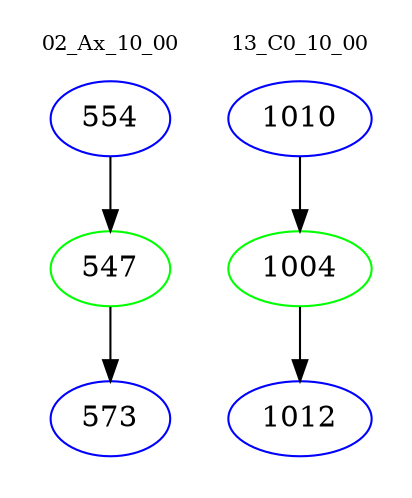 digraph{
subgraph cluster_0 {
color = white
label = "02_Ax_10_00";
fontsize=10;
T0_554 [label="554", color="blue"]
T0_554 -> T0_547 [color="black"]
T0_547 [label="547", color="green"]
T0_547 -> T0_573 [color="black"]
T0_573 [label="573", color="blue"]
}
subgraph cluster_1 {
color = white
label = "13_C0_10_00";
fontsize=10;
T1_1010 [label="1010", color="blue"]
T1_1010 -> T1_1004 [color="black"]
T1_1004 [label="1004", color="green"]
T1_1004 -> T1_1012 [color="black"]
T1_1012 [label="1012", color="blue"]
}
}
